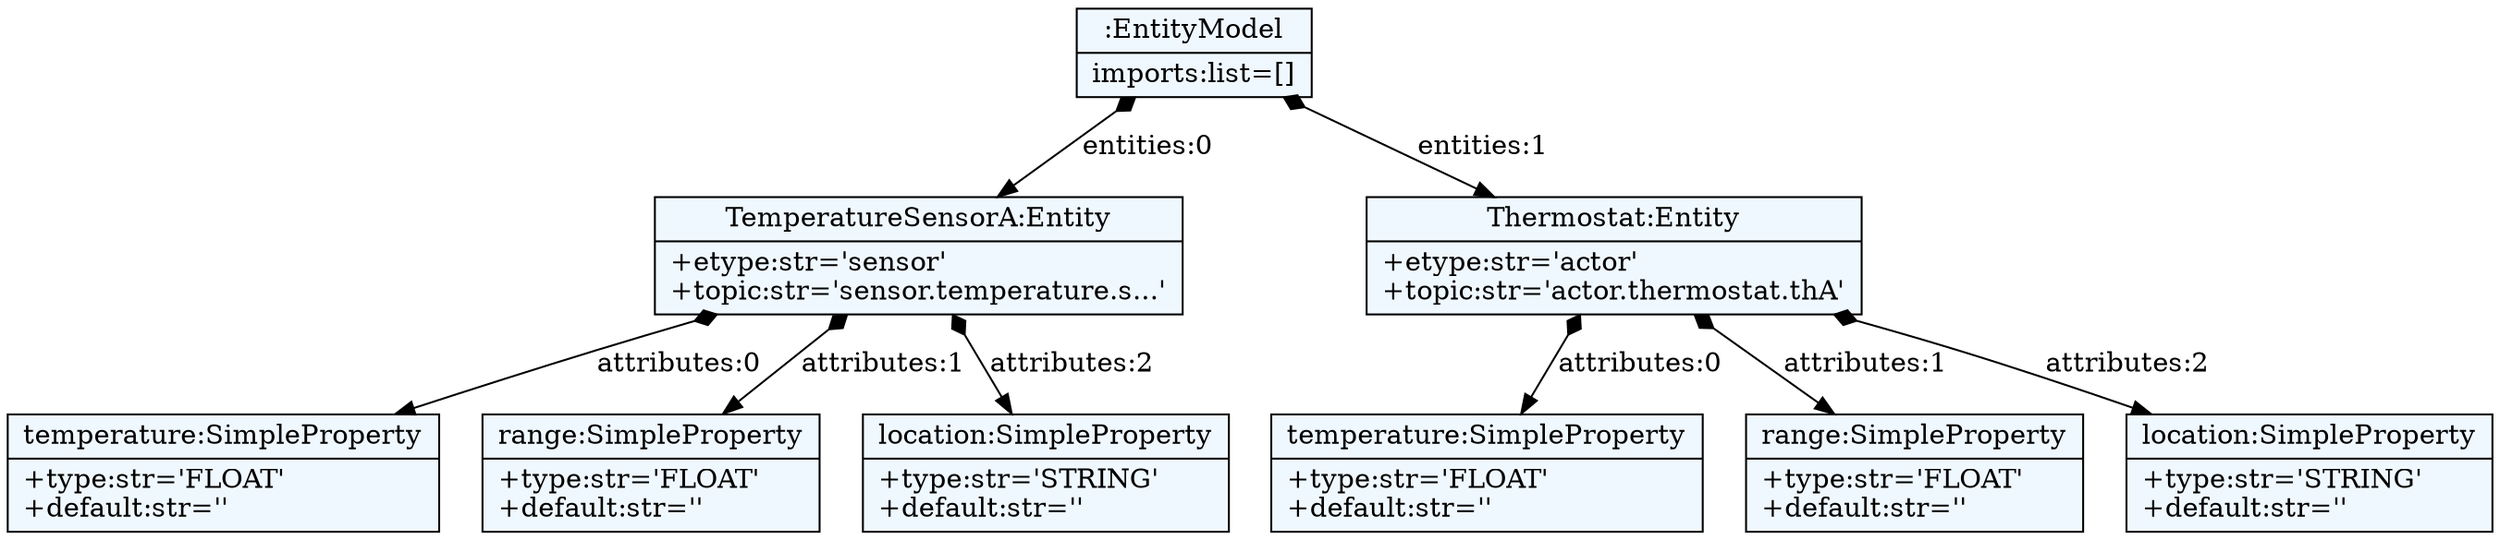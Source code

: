 
    digraph textX {
    fontname = "Bitstream Vera Sans"
    fontsize = 8
    node[
        shape=record,
        style=filled,
        fillcolor=aliceblue
    ]
    nodesep = 0.3
    edge[dir=black,arrowtail=empty]


1895874646176 -> 1895874651024 [label="entities:0" arrowtail=diamond dir=both]
1895874651024 -> 1895874651744 [label="attributes:0" arrowtail=diamond dir=both]
1895874651744[label="{temperature:SimpleProperty|+type:str='FLOAT'\l+default:str=''\l}"]
1895874651024 -> 1895874655776 [label="attributes:1" arrowtail=diamond dir=both]
1895874655776[label="{range:SimpleProperty|+type:str='FLOAT'\l+default:str=''\l}"]
1895874651024 -> 1895874655440 [label="attributes:2" arrowtail=diamond dir=both]
1895874655440[label="{location:SimpleProperty|+type:str='STRING'\l+default:str=''\l}"]
1895874651024[label="{TemperatureSensorA:Entity|+etype:str='sensor'\l+topic:str='sensor.temperature.s...'\l}"]
1895874646176 -> 1895874655824 [label="entities:1" arrowtail=diamond dir=both]
1895874655824 -> 1895874655920 [label="attributes:0" arrowtail=diamond dir=both]
1895874655920[label="{temperature:SimpleProperty|+type:str='FLOAT'\l+default:str=''\l}"]
1895874655824 -> 1895874657408 [label="attributes:1" arrowtail=diamond dir=both]
1895874657408[label="{range:SimpleProperty|+type:str='FLOAT'\l+default:str=''\l}"]
1895874655824 -> 1895874654912 [label="attributes:2" arrowtail=diamond dir=both]
1895874654912[label="{location:SimpleProperty|+type:str='STRING'\l+default:str=''\l}"]
1895874655824[label="{Thermostat:Entity|+etype:str='actor'\l+topic:str='actor.thermostat.thA'\l}"]
1895874646176[label="{:EntityModel|imports:list=[]\l}"]

}
